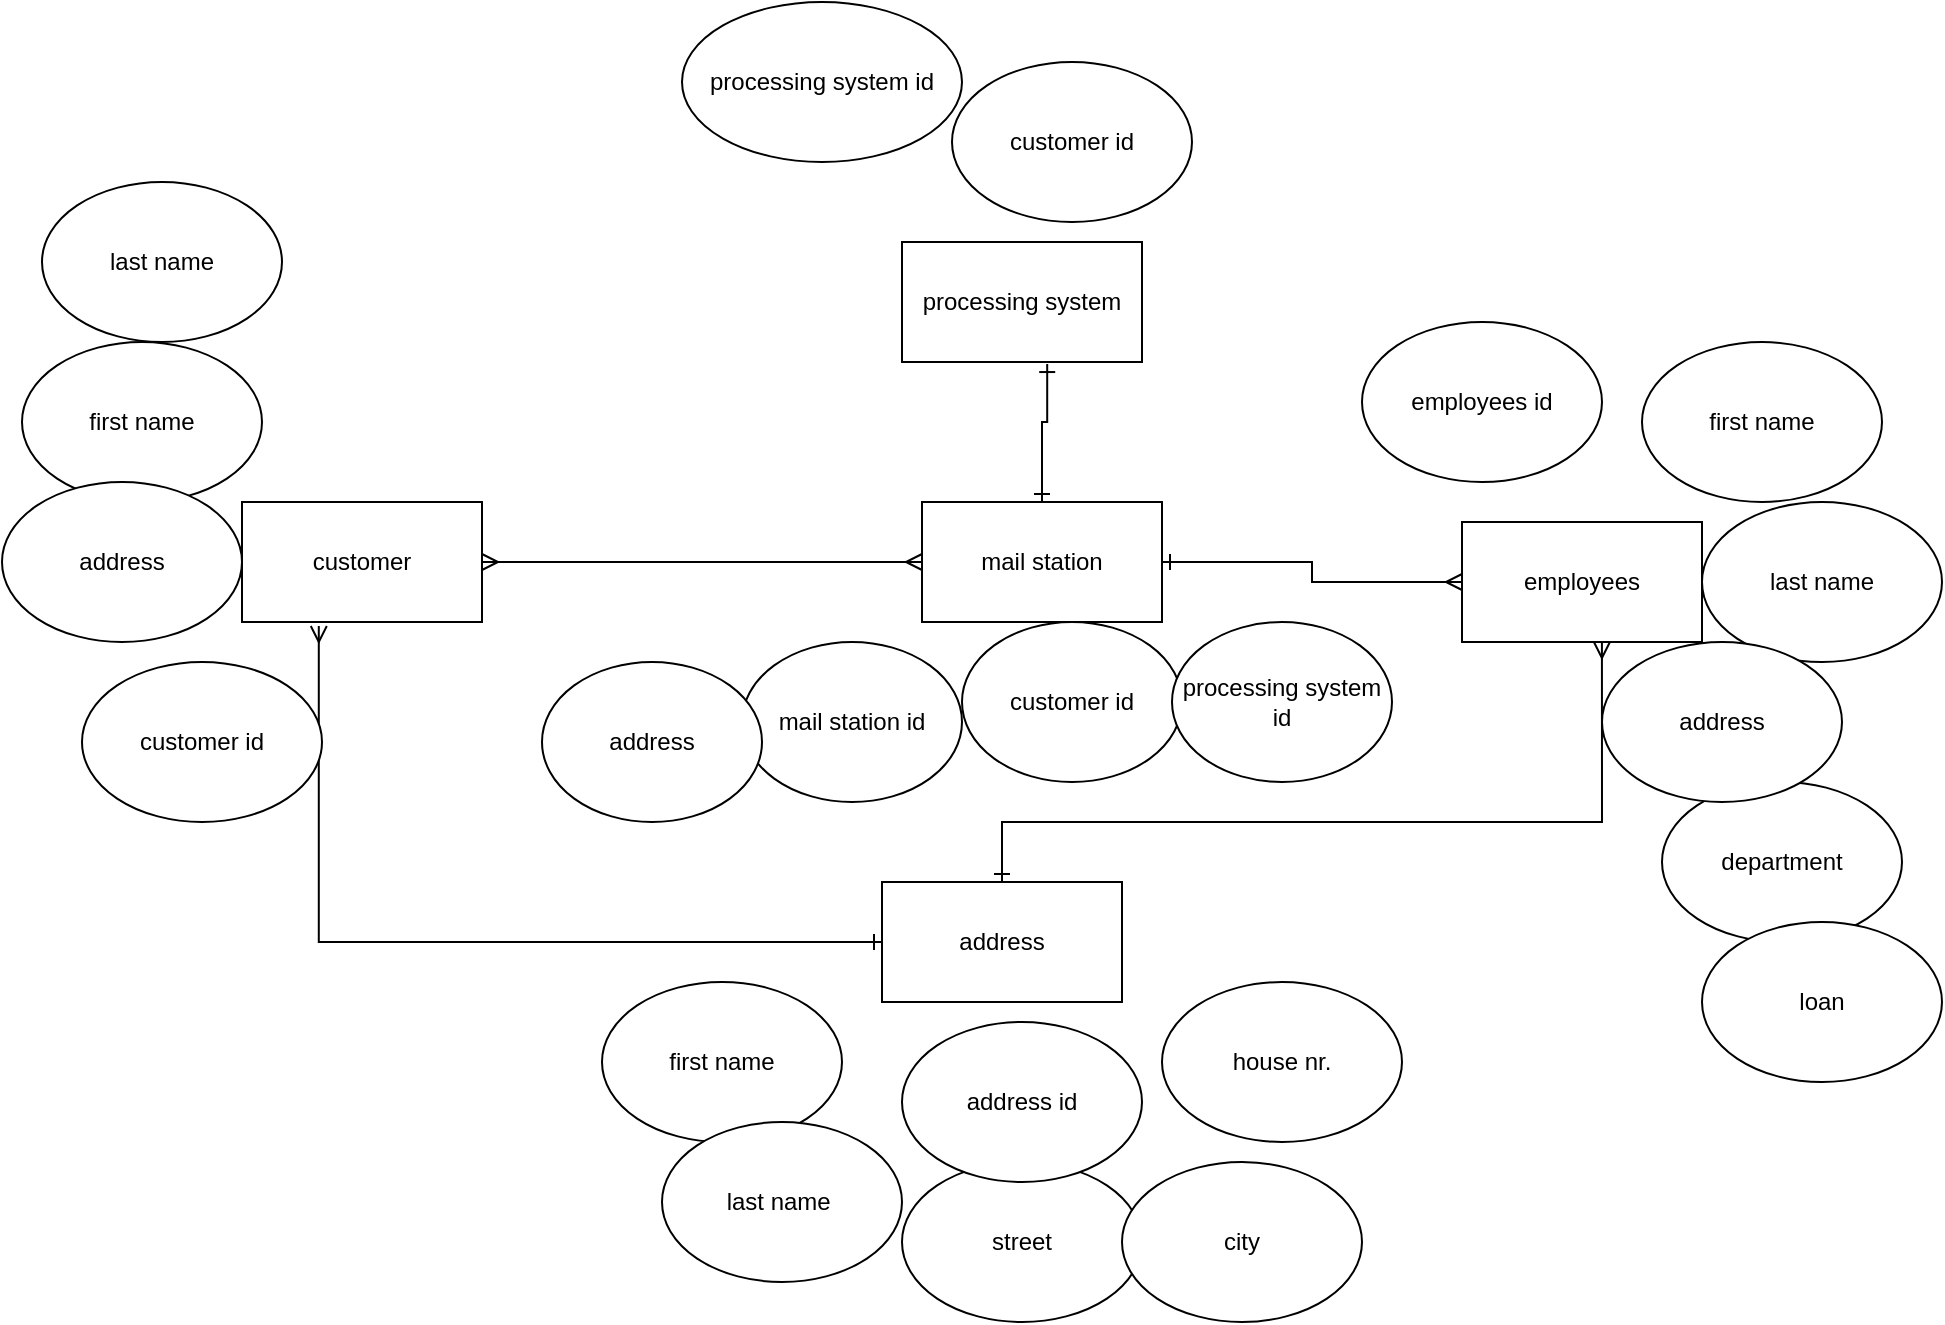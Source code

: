 <mxfile version="13.10.9" type="github" pages="2">
  <diagram id="hnk0GGWnFjxsSdoRdIvr" name="Page-1">
    <mxGraphModel dx="1865" dy="1660" grid="1" gridSize="10" guides="1" tooltips="1" connect="1" arrows="1" fold="1" page="1" pageScale="1" pageWidth="827" pageHeight="1169" math="0" shadow="0">
      <root>
        <mxCell id="0" />
        <mxCell id="1" parent="0" />
        <mxCell id="jYTuma2HT8K56uy17BPV-4" style="edgeStyle=orthogonalEdgeStyle;rounded=0;orthogonalLoop=1;jettySize=auto;html=1;startArrow=ERone;startFill=0;entryX=0.605;entryY=1.017;entryDx=0;entryDy=0;entryPerimeter=0;endArrow=ERone;endFill=0;" edge="1" parent="1" source="8ZY2IFjKFhMp_e0ys6mb-2" target="8ZY2IFjKFhMp_e0ys6mb-4">
          <mxGeometry relative="1" as="geometry">
            <mxPoint x="409" y="-460" as="targetPoint" />
            <Array as="points">
              <mxPoint x="410" y="-440" />
              <mxPoint x="413" y="-440" />
            </Array>
          </mxGeometry>
        </mxCell>
        <mxCell id="8ZY2IFjKFhMp_e0ys6mb-2" value="mail station" style="rounded=0;whiteSpace=wrap;html=1;" parent="1" vertex="1">
          <mxGeometry x="350" y="-400" width="120" height="60" as="geometry" />
        </mxCell>
        <mxCell id="8ZY2IFjKFhMp_e0ys6mb-15" style="edgeStyle=orthogonalEdgeStyle;rounded=0;orthogonalLoop=1;jettySize=auto;html=1;startArrow=ERone;startFill=0;endArrow=ERmany;endFill=0;entryX=0.583;entryY=1;entryDx=0;entryDy=0;entryPerimeter=0;" parent="1" source="8ZY2IFjKFhMp_e0ys6mb-3" target="8ZY2IFjKFhMp_e0ys6mb-7" edge="1">
          <mxGeometry relative="1" as="geometry">
            <mxPoint x="680" y="-240" as="targetPoint" />
            <Array as="points">
              <mxPoint x="690" y="-240" />
            </Array>
          </mxGeometry>
        </mxCell>
        <mxCell id="8ZY2IFjKFhMp_e0ys6mb-16" style="edgeStyle=orthogonalEdgeStyle;rounded=0;orthogonalLoop=1;jettySize=auto;html=1;entryX=0.32;entryY=1.033;entryDx=0;entryDy=0;entryPerimeter=0;startArrow=ERone;startFill=0;endArrow=ERmany;endFill=0;" parent="1" source="8ZY2IFjKFhMp_e0ys6mb-3" target="8ZY2IFjKFhMp_e0ys6mb-5" edge="1">
          <mxGeometry relative="1" as="geometry" />
        </mxCell>
        <mxCell id="8ZY2IFjKFhMp_e0ys6mb-3" value="address" style="rounded=0;whiteSpace=wrap;html=1;" parent="1" vertex="1">
          <mxGeometry x="330" y="-210" width="120" height="60" as="geometry" />
        </mxCell>
        <mxCell id="8ZY2IFjKFhMp_e0ys6mb-4" value="processing system" style="rounded=0;whiteSpace=wrap;html=1;" parent="1" vertex="1">
          <mxGeometry x="340" y="-530" width="120" height="60" as="geometry" />
        </mxCell>
        <mxCell id="8ZY2IFjKFhMp_e0ys6mb-5" value="customer" style="rounded=0;whiteSpace=wrap;html=1;" parent="1" vertex="1">
          <mxGeometry x="10" y="-400" width="120" height="60" as="geometry" />
        </mxCell>
        <mxCell id="8ZY2IFjKFhMp_e0ys6mb-7" value="employees" style="rounded=0;whiteSpace=wrap;html=1;" parent="1" vertex="1">
          <mxGeometry x="620" y="-390" width="120" height="60" as="geometry" />
        </mxCell>
        <mxCell id="8ZY2IFjKFhMp_e0ys6mb-20" style="edgeStyle=orthogonalEdgeStyle;rounded=0;orthogonalLoop=1;jettySize=auto;html=1;exitX=1;exitY=0.5;exitDx=0;exitDy=0;startArrow=ERmany;startFill=0;endArrow=ERmany;endFill=0;entryX=0;entryY=0.5;entryDx=0;entryDy=0;" parent="1" source="8ZY2IFjKFhMp_e0ys6mb-5" target="8ZY2IFjKFhMp_e0ys6mb-2" edge="1">
          <mxGeometry relative="1" as="geometry">
            <mxPoint x="130" y="-370" as="sourcePoint" />
            <mxPoint x="220" y="-370" as="targetPoint" />
          </mxGeometry>
        </mxCell>
        <mxCell id="8ZY2IFjKFhMp_e0ys6mb-23" style="edgeStyle=orthogonalEdgeStyle;rounded=0;orthogonalLoop=1;jettySize=auto;html=1;entryX=0;entryY=0.5;entryDx=0;entryDy=0;startArrow=ERone;startFill=0;endArrow=ERmany;endFill=0;" parent="1" source="8ZY2IFjKFhMp_e0ys6mb-2" target="8ZY2IFjKFhMp_e0ys6mb-7" edge="1">
          <mxGeometry relative="1" as="geometry">
            <mxPoint x="470" y="-370" as="sourcePoint" />
            <mxPoint x="499.76" y="-359.84" as="targetPoint" />
          </mxGeometry>
        </mxCell>
        <mxCell id="bsbDy2MxF6c4dUeJ8BXN-1" value="customer id" style="ellipse;whiteSpace=wrap;html=1;" parent="1" vertex="1">
          <mxGeometry x="365" y="-620" width="120" height="80" as="geometry" />
        </mxCell>
        <mxCell id="bsbDy2MxF6c4dUeJ8BXN-3" value="processing system id" style="ellipse;whiteSpace=wrap;html=1;" parent="1" vertex="1">
          <mxGeometry x="230" y="-650" width="140" height="80" as="geometry" />
        </mxCell>
        <mxCell id="bsbDy2MxF6c4dUeJ8BXN-4" value="street" style="ellipse;whiteSpace=wrap;html=1;" parent="1" vertex="1">
          <mxGeometry x="340" y="-70" width="120" height="80" as="geometry" />
        </mxCell>
        <mxCell id="bsbDy2MxF6c4dUeJ8BXN-5" value="first name" style="ellipse;whiteSpace=wrap;html=1;" parent="1" vertex="1">
          <mxGeometry x="190" y="-160" width="120" height="80" as="geometry" />
        </mxCell>
        <mxCell id="bsbDy2MxF6c4dUeJ8BXN-6" value="last name&amp;nbsp;" style="ellipse;whiteSpace=wrap;html=1;" parent="1" vertex="1">
          <mxGeometry x="220" y="-90" width="120" height="80" as="geometry" />
        </mxCell>
        <mxCell id="bsbDy2MxF6c4dUeJ8BXN-7" value="city" style="ellipse;whiteSpace=wrap;html=1;" parent="1" vertex="1">
          <mxGeometry x="450" y="-70" width="120" height="80" as="geometry" />
        </mxCell>
        <mxCell id="bsbDy2MxF6c4dUeJ8BXN-8" value="house nr." style="ellipse;whiteSpace=wrap;html=1;" parent="1" vertex="1">
          <mxGeometry x="470" y="-160" width="120" height="80" as="geometry" />
        </mxCell>
        <mxCell id="bsbDy2MxF6c4dUeJ8BXN-9" value="first name" style="ellipse;whiteSpace=wrap;html=1;" parent="1" vertex="1">
          <mxGeometry x="-100" y="-480" width="120" height="80" as="geometry" />
        </mxCell>
        <mxCell id="bsbDy2MxF6c4dUeJ8BXN-10" value="address" style="ellipse;whiteSpace=wrap;html=1;" parent="1" vertex="1">
          <mxGeometry x="-110" y="-410" width="120" height="80" as="geometry" />
        </mxCell>
        <mxCell id="bsbDy2MxF6c4dUeJ8BXN-11" value="customer id" style="ellipse;whiteSpace=wrap;html=1;" parent="1" vertex="1">
          <mxGeometry x="-70" y="-320" width="120" height="80" as="geometry" />
        </mxCell>
        <mxCell id="bsbDy2MxF6c4dUeJ8BXN-12" value="first name" style="ellipse;whiteSpace=wrap;html=1;" parent="1" vertex="1">
          <mxGeometry x="710" y="-480" width="120" height="80" as="geometry" />
        </mxCell>
        <mxCell id="bsbDy2MxF6c4dUeJ8BXN-13" value="last name" style="ellipse;whiteSpace=wrap;html=1;" parent="1" vertex="1">
          <mxGeometry x="740" y="-400" width="120" height="80" as="geometry" />
        </mxCell>
        <mxCell id="bsbDy2MxF6c4dUeJ8BXN-14" value="department" style="ellipse;whiteSpace=wrap;html=1;" parent="1" vertex="1">
          <mxGeometry x="720" y="-260" width="120" height="80" as="geometry" />
        </mxCell>
        <mxCell id="bsbDy2MxF6c4dUeJ8BXN-15" value="address" style="ellipse;whiteSpace=wrap;html=1;" parent="1" vertex="1">
          <mxGeometry x="690" y="-330" width="120" height="80" as="geometry" />
        </mxCell>
        <mxCell id="bsbDy2MxF6c4dUeJ8BXN-16" value="mail station id" style="ellipse;whiteSpace=wrap;html=1;" parent="1" vertex="1">
          <mxGeometry x="260" y="-330" width="110" height="80" as="geometry" />
        </mxCell>
        <mxCell id="bsbDy2MxF6c4dUeJ8BXN-17" value="address" style="ellipse;whiteSpace=wrap;html=1;" parent="1" vertex="1">
          <mxGeometry x="160" y="-320" width="110" height="80" as="geometry" />
        </mxCell>
        <mxCell id="bsbDy2MxF6c4dUeJ8BXN-18" value="customer id" style="ellipse;whiteSpace=wrap;html=1;" parent="1" vertex="1">
          <mxGeometry x="370" y="-340" width="110" height="80" as="geometry" />
        </mxCell>
        <mxCell id="bsbDy2MxF6c4dUeJ8BXN-19" value="processing system id" style="ellipse;whiteSpace=wrap;html=1;" parent="1" vertex="1">
          <mxGeometry x="475" y="-340" width="110" height="80" as="geometry" />
        </mxCell>
        <mxCell id="bsbDy2MxF6c4dUeJ8BXN-22" value="last name" style="ellipse;whiteSpace=wrap;html=1;" parent="1" vertex="1">
          <mxGeometry x="-90" y="-560" width="120" height="80" as="geometry" />
        </mxCell>
        <mxCell id="jYTuma2HT8K56uy17BPV-1" value="address id" style="ellipse;whiteSpace=wrap;html=1;" vertex="1" parent="1">
          <mxGeometry x="340" y="-140" width="120" height="80" as="geometry" />
        </mxCell>
        <mxCell id="jYTuma2HT8K56uy17BPV-2" value="employees id" style="ellipse;whiteSpace=wrap;html=1;" vertex="1" parent="1">
          <mxGeometry x="570" y="-490" width="120" height="80" as="geometry" />
        </mxCell>
        <mxCell id="jYTuma2HT8K56uy17BPV-3" value="loan" style="ellipse;whiteSpace=wrap;html=1;" vertex="1" parent="1">
          <mxGeometry x="740" y="-190" width="120" height="80" as="geometry" />
        </mxCell>
      </root>
    </mxGraphModel>
  </diagram>
  <diagram id="Oa4SpMIAOaJcCR6CmX-8" name="Page-2">
    <mxGraphModel dx="1038" dy="491" grid="1" gridSize="10" guides="1" tooltips="1" connect="1" arrows="1" fold="1" page="1" pageScale="1" pageWidth="827" pageHeight="1169" math="0" shadow="0">
      <root>
        <mxCell id="JO5ajSMM-dHssCaJp00G-0" />
        <mxCell id="JO5ajSMM-dHssCaJp00G-1" parent="JO5ajSMM-dHssCaJp00G-0" />
      </root>
    </mxGraphModel>
  </diagram>
</mxfile>
